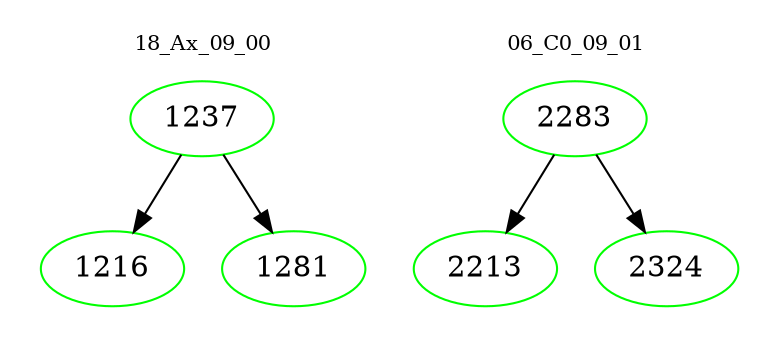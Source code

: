 digraph{
subgraph cluster_0 {
color = white
label = "18_Ax_09_00";
fontsize=10;
T0_1237 [label="1237", color="green"]
T0_1237 -> T0_1216 [color="black"]
T0_1216 [label="1216", color="green"]
T0_1237 -> T0_1281 [color="black"]
T0_1281 [label="1281", color="green"]
}
subgraph cluster_1 {
color = white
label = "06_C0_09_01";
fontsize=10;
T1_2283 [label="2283", color="green"]
T1_2283 -> T1_2213 [color="black"]
T1_2213 [label="2213", color="green"]
T1_2283 -> T1_2324 [color="black"]
T1_2324 [label="2324", color="green"]
}
}
